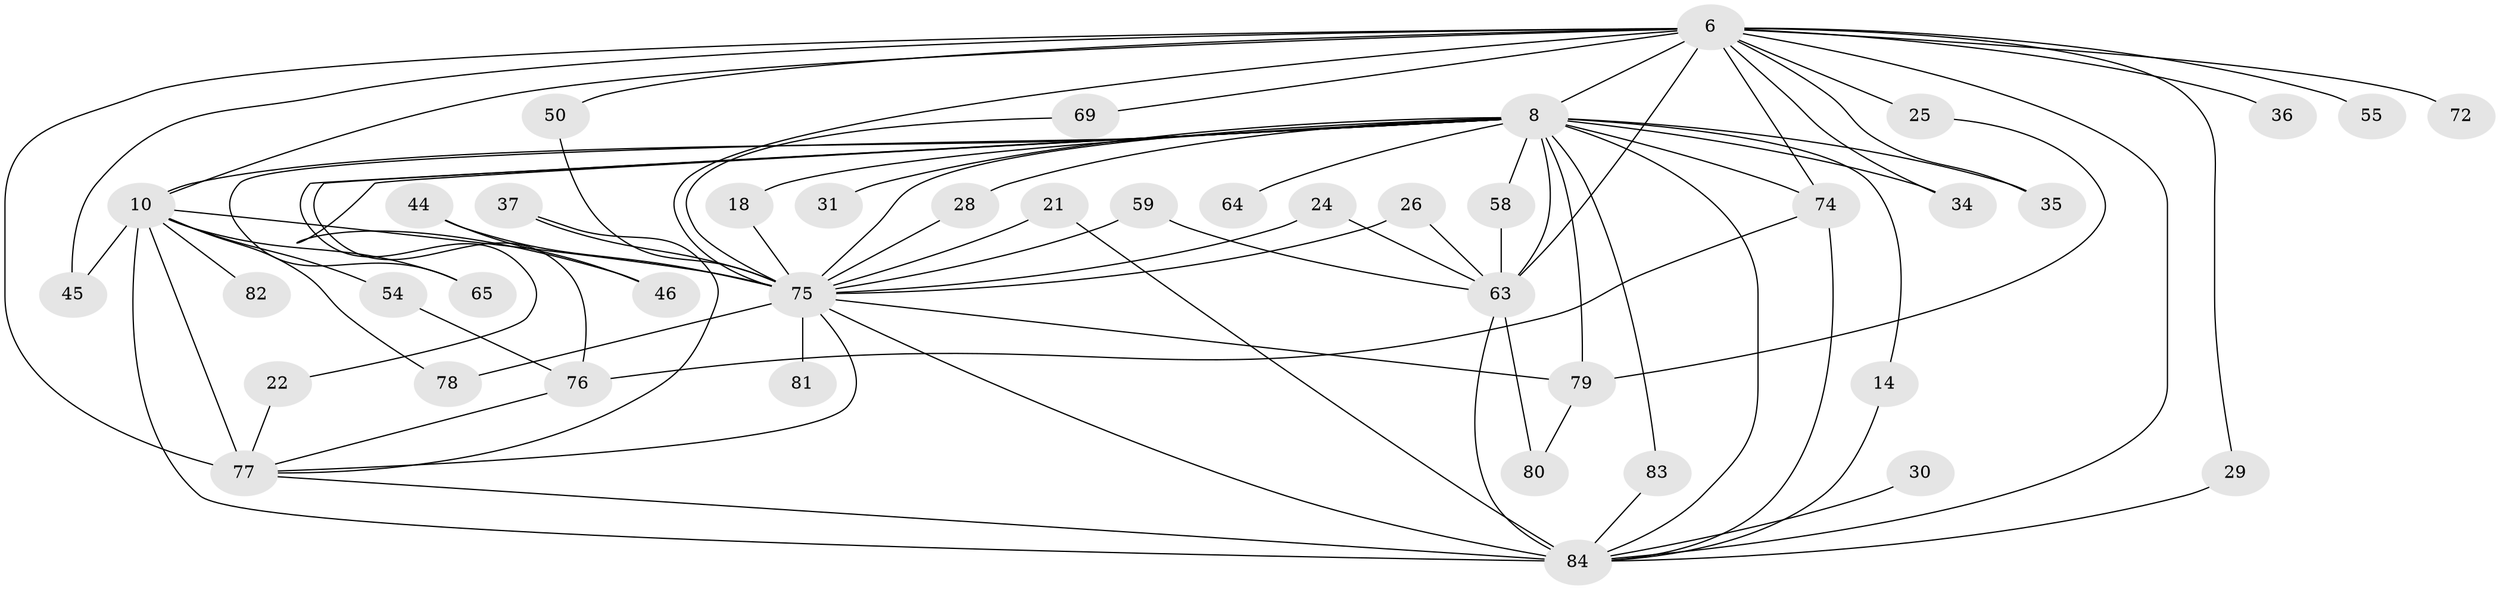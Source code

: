 // original degree distribution, {18: 0.011904761904761904, 16: 0.023809523809523808, 12: 0.011904761904761904, 23: 0.023809523809523808, 22: 0.011904761904761904, 20: 0.011904761904761904, 15: 0.011904761904761904, 17: 0.011904761904761904, 6: 0.08333333333333333, 3: 0.15476190476190477, 2: 0.5595238095238095, 4: 0.07142857142857142, 5: 0.011904761904761904}
// Generated by graph-tools (version 1.1) at 2025/44/03/09/25 04:44:44]
// undirected, 42 vertices, 80 edges
graph export_dot {
graph [start="1"]
  node [color=gray90,style=filled];
  6 [super="+4"];
  8 [super="+7"];
  10 [super="+5"];
  14;
  18;
  21;
  22;
  24;
  25;
  26;
  28;
  29;
  30;
  31;
  34;
  35;
  36;
  37;
  44;
  45;
  46;
  50;
  54;
  55;
  58;
  59;
  63 [super="+56+32+61+11"];
  64;
  65;
  69;
  72;
  74 [super="+73"];
  75 [super="+38+2+20"];
  76 [super="+60"];
  77 [super="+66+42+67"];
  78;
  79 [super="+68"];
  80 [super="+33"];
  81 [super="+40"];
  82;
  83;
  84 [super="+12+70+27+52+71+9"];
  6 -- 8 [weight=4];
  6 -- 10 [weight=4];
  6 -- 25 [weight=2];
  6 -- 35;
  6 -- 36 [weight=2];
  6 -- 50;
  6 -- 69;
  6 -- 72 [weight=2];
  6 -- 29;
  6 -- 34;
  6 -- 45;
  6 -- 55;
  6 -- 63 [weight=6];
  6 -- 75 [weight=5];
  6 -- 84 [weight=4];
  6 -- 77 [weight=5];
  6 -- 74 [weight=2];
  8 -- 10 [weight=4];
  8 -- 18;
  8 -- 28;
  8 -- 31 [weight=2];
  8 -- 58;
  8 -- 64 [weight=2];
  8 -- 74;
  8 -- 83;
  8 -- 65;
  8 -- 14;
  8 -- 22;
  8 -- 34;
  8 -- 35;
  8 -- 46;
  8 -- 84 [weight=7];
  8 -- 75 [weight=5];
  8 -- 63 [weight=2];
  8 -- 76;
  8 -- 79 [weight=2];
  10 -- 45;
  10 -- 54 [weight=2];
  10 -- 75 [weight=7];
  10 -- 78;
  10 -- 82 [weight=2];
  10 -- 65;
  10 -- 84 [weight=7];
  10 -- 77 [weight=2];
  14 -- 84;
  18 -- 75;
  21 -- 75;
  21 -- 84;
  22 -- 77;
  24 -- 75;
  24 -- 63;
  25 -- 79;
  26 -- 75;
  26 -- 63;
  28 -- 75;
  29 -- 84;
  30 -- 84 [weight=2];
  37 -- 75 [weight=2];
  37 -- 77;
  44 -- 46;
  44 -- 75 [weight=2];
  50 -- 75;
  54 -- 76;
  58 -- 63;
  59 -- 75;
  59 -- 63;
  63 -- 80 [weight=2];
  63 -- 84 [weight=2];
  69 -- 75;
  74 -- 84;
  74 -- 76;
  75 -- 81 [weight=3];
  75 -- 78;
  75 -- 77;
  75 -- 84 [weight=4];
  75 -- 79;
  76 -- 77;
  77 -- 84 [weight=3];
  79 -- 80;
  83 -- 84;
}
